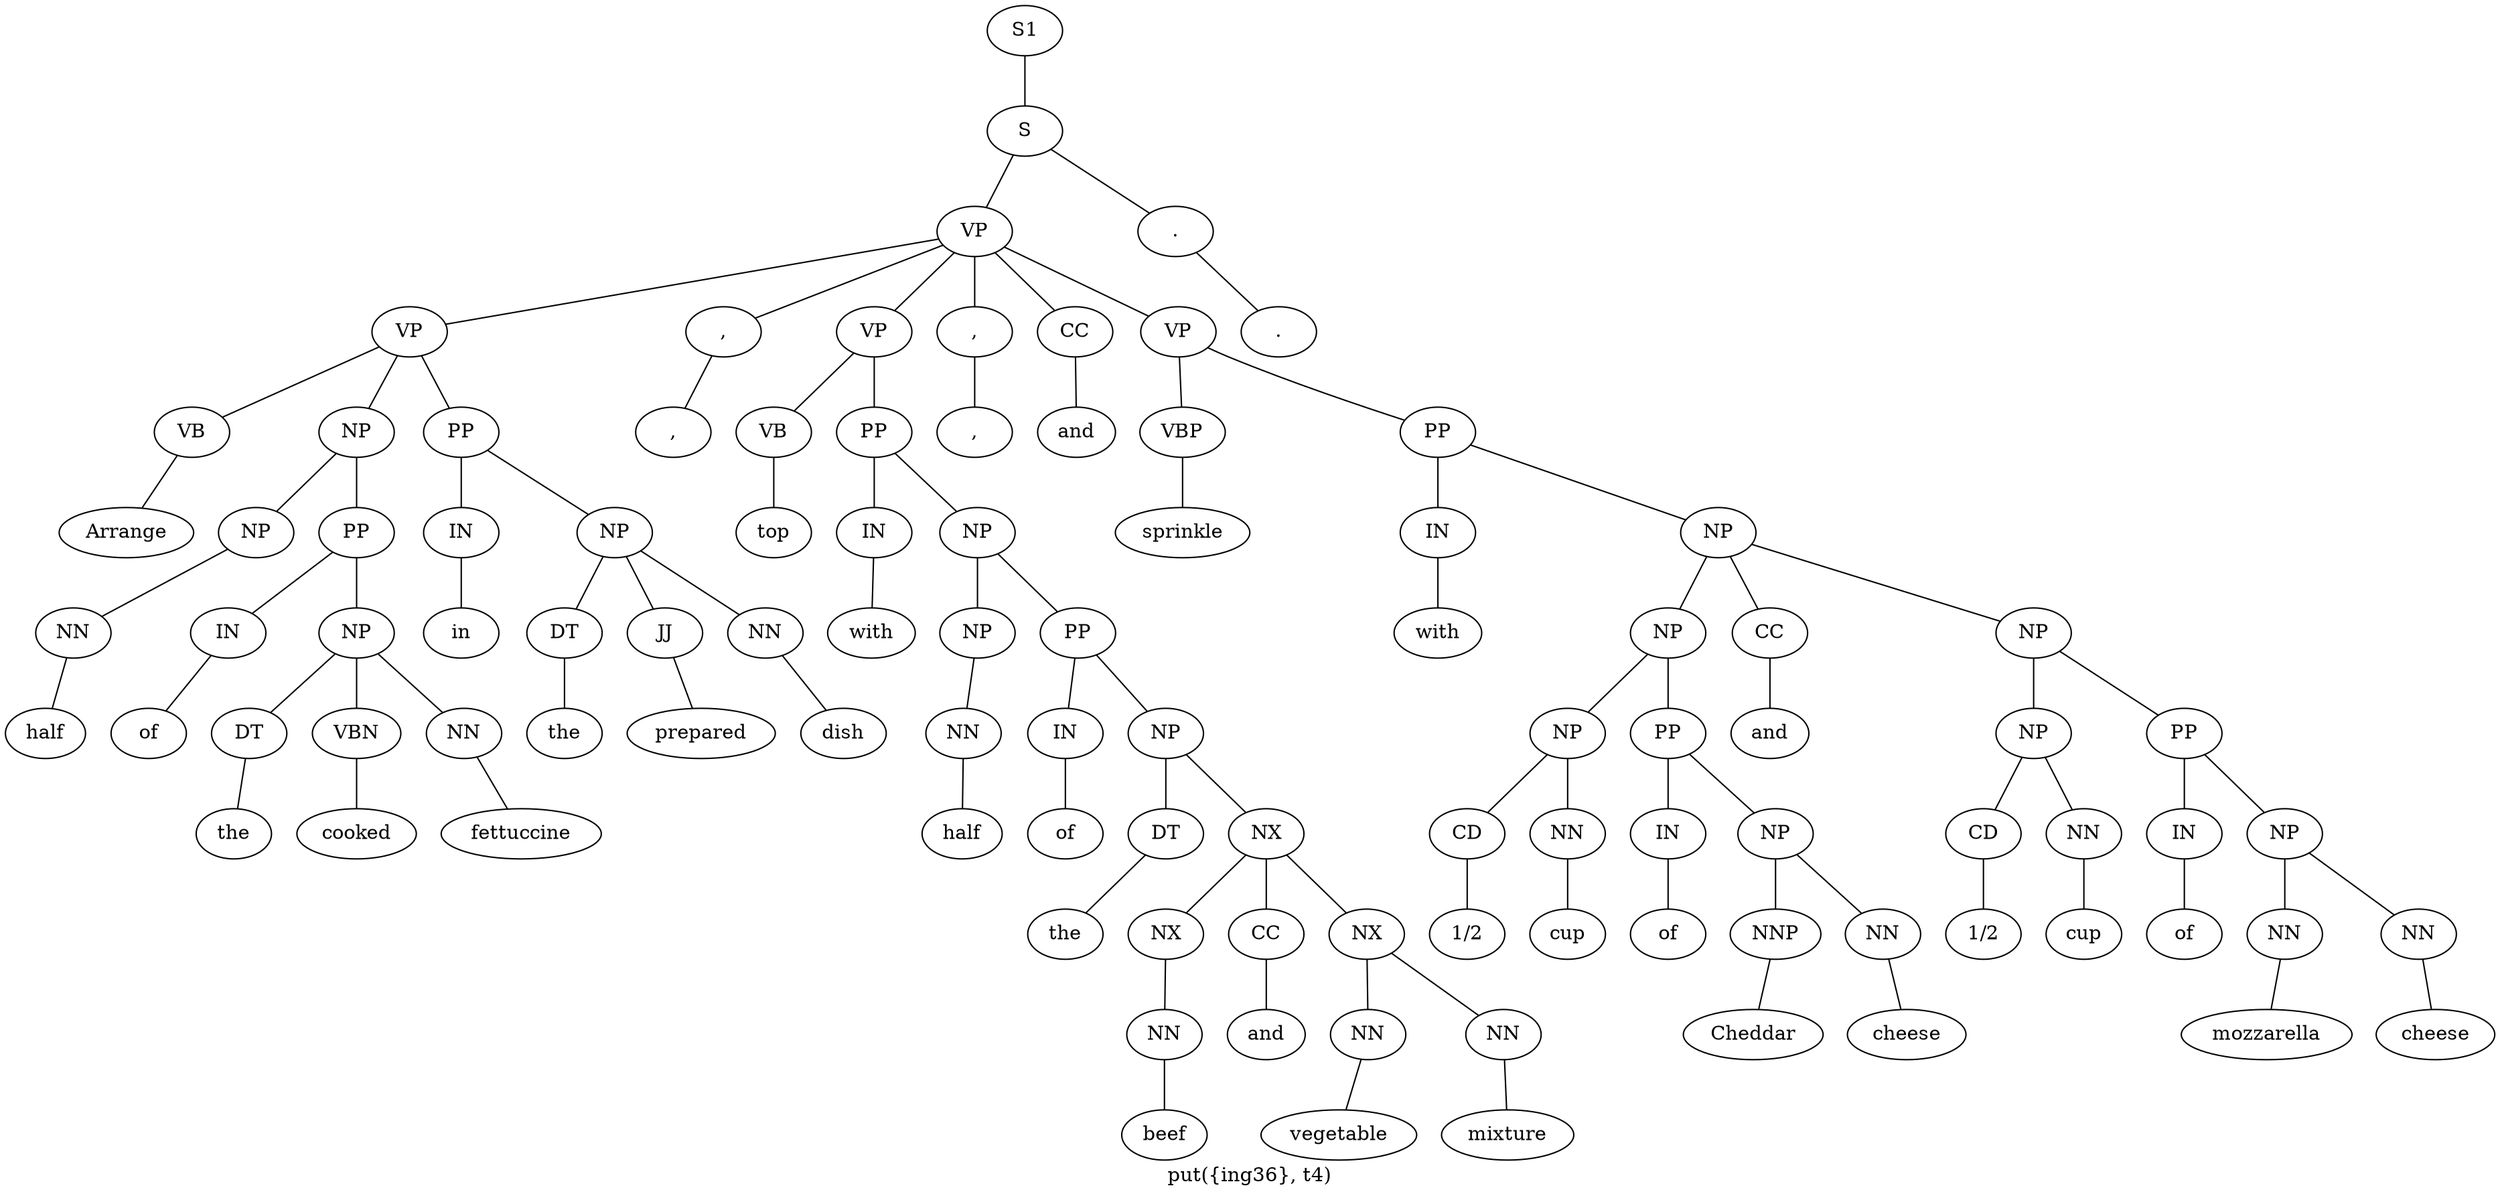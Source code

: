 graph SyntaxGraph {
	label = "put({ing36}, t4)";
	Node0 [label="S1"];
	Node1 [label="S"];
	Node2 [label="VP"];
	Node3 [label="VP"];
	Node4 [label="VB"];
	Node5 [label="Arrange"];
	Node6 [label="NP"];
	Node7 [label="NP"];
	Node8 [label="NN"];
	Node9 [label="half"];
	Node10 [label="PP"];
	Node11 [label="IN"];
	Node12 [label="of"];
	Node13 [label="NP"];
	Node14 [label="DT"];
	Node15 [label="the"];
	Node16 [label="VBN"];
	Node17 [label="cooked"];
	Node18 [label="NN"];
	Node19 [label="fettuccine"];
	Node20 [label="PP"];
	Node21 [label="IN"];
	Node22 [label="in"];
	Node23 [label="NP"];
	Node24 [label="DT"];
	Node25 [label="the"];
	Node26 [label="JJ"];
	Node27 [label="prepared"];
	Node28 [label="NN"];
	Node29 [label="dish"];
	Node30 [label=","];
	Node31 [label=","];
	Node32 [label="VP"];
	Node33 [label="VB"];
	Node34 [label="top"];
	Node35 [label="PP"];
	Node36 [label="IN"];
	Node37 [label="with"];
	Node38 [label="NP"];
	Node39 [label="NP"];
	Node40 [label="NN"];
	Node41 [label="half"];
	Node42 [label="PP"];
	Node43 [label="IN"];
	Node44 [label="of"];
	Node45 [label="NP"];
	Node46 [label="DT"];
	Node47 [label="the"];
	Node48 [label="NX"];
	Node49 [label="NX"];
	Node50 [label="NN"];
	Node51 [label="beef"];
	Node52 [label="CC"];
	Node53 [label="and"];
	Node54 [label="NX"];
	Node55 [label="NN"];
	Node56 [label="vegetable"];
	Node57 [label="NN"];
	Node58 [label="mixture"];
	Node59 [label=","];
	Node60 [label=","];
	Node61 [label="CC"];
	Node62 [label="and"];
	Node63 [label="VP"];
	Node64 [label="VBP"];
	Node65 [label="sprinkle"];
	Node66 [label="PP"];
	Node67 [label="IN"];
	Node68 [label="with"];
	Node69 [label="NP"];
	Node70 [label="NP"];
	Node71 [label="NP"];
	Node72 [label="CD"];
	Node73 [label="1/2"];
	Node74 [label="NN"];
	Node75 [label="cup"];
	Node76 [label="PP"];
	Node77 [label="IN"];
	Node78 [label="of"];
	Node79 [label="NP"];
	Node80 [label="NNP"];
	Node81 [label="Cheddar"];
	Node82 [label="NN"];
	Node83 [label="cheese"];
	Node84 [label="CC"];
	Node85 [label="and"];
	Node86 [label="NP"];
	Node87 [label="NP"];
	Node88 [label="CD"];
	Node89 [label="1/2"];
	Node90 [label="NN"];
	Node91 [label="cup"];
	Node92 [label="PP"];
	Node93 [label="IN"];
	Node94 [label="of"];
	Node95 [label="NP"];
	Node96 [label="NN"];
	Node97 [label="mozzarella"];
	Node98 [label="NN"];
	Node99 [label="cheese"];
	Node100 [label="."];
	Node101 [label="."];

	Node0 -- Node1;
	Node1 -- Node2;
	Node1 -- Node100;
	Node2 -- Node3;
	Node2 -- Node30;
	Node2 -- Node32;
	Node2 -- Node59;
	Node2 -- Node61;
	Node2 -- Node63;
	Node3 -- Node4;
	Node3 -- Node6;
	Node3 -- Node20;
	Node4 -- Node5;
	Node6 -- Node7;
	Node6 -- Node10;
	Node7 -- Node8;
	Node8 -- Node9;
	Node10 -- Node11;
	Node10 -- Node13;
	Node11 -- Node12;
	Node13 -- Node14;
	Node13 -- Node16;
	Node13 -- Node18;
	Node14 -- Node15;
	Node16 -- Node17;
	Node18 -- Node19;
	Node20 -- Node21;
	Node20 -- Node23;
	Node21 -- Node22;
	Node23 -- Node24;
	Node23 -- Node26;
	Node23 -- Node28;
	Node24 -- Node25;
	Node26 -- Node27;
	Node28 -- Node29;
	Node30 -- Node31;
	Node32 -- Node33;
	Node32 -- Node35;
	Node33 -- Node34;
	Node35 -- Node36;
	Node35 -- Node38;
	Node36 -- Node37;
	Node38 -- Node39;
	Node38 -- Node42;
	Node39 -- Node40;
	Node40 -- Node41;
	Node42 -- Node43;
	Node42 -- Node45;
	Node43 -- Node44;
	Node45 -- Node46;
	Node45 -- Node48;
	Node46 -- Node47;
	Node48 -- Node49;
	Node48 -- Node52;
	Node48 -- Node54;
	Node49 -- Node50;
	Node50 -- Node51;
	Node52 -- Node53;
	Node54 -- Node55;
	Node54 -- Node57;
	Node55 -- Node56;
	Node57 -- Node58;
	Node59 -- Node60;
	Node61 -- Node62;
	Node63 -- Node64;
	Node63 -- Node66;
	Node64 -- Node65;
	Node66 -- Node67;
	Node66 -- Node69;
	Node67 -- Node68;
	Node69 -- Node70;
	Node69 -- Node84;
	Node69 -- Node86;
	Node70 -- Node71;
	Node70 -- Node76;
	Node71 -- Node72;
	Node71 -- Node74;
	Node72 -- Node73;
	Node74 -- Node75;
	Node76 -- Node77;
	Node76 -- Node79;
	Node77 -- Node78;
	Node79 -- Node80;
	Node79 -- Node82;
	Node80 -- Node81;
	Node82 -- Node83;
	Node84 -- Node85;
	Node86 -- Node87;
	Node86 -- Node92;
	Node87 -- Node88;
	Node87 -- Node90;
	Node88 -- Node89;
	Node90 -- Node91;
	Node92 -- Node93;
	Node92 -- Node95;
	Node93 -- Node94;
	Node95 -- Node96;
	Node95 -- Node98;
	Node96 -- Node97;
	Node98 -- Node99;
	Node100 -- Node101;
}